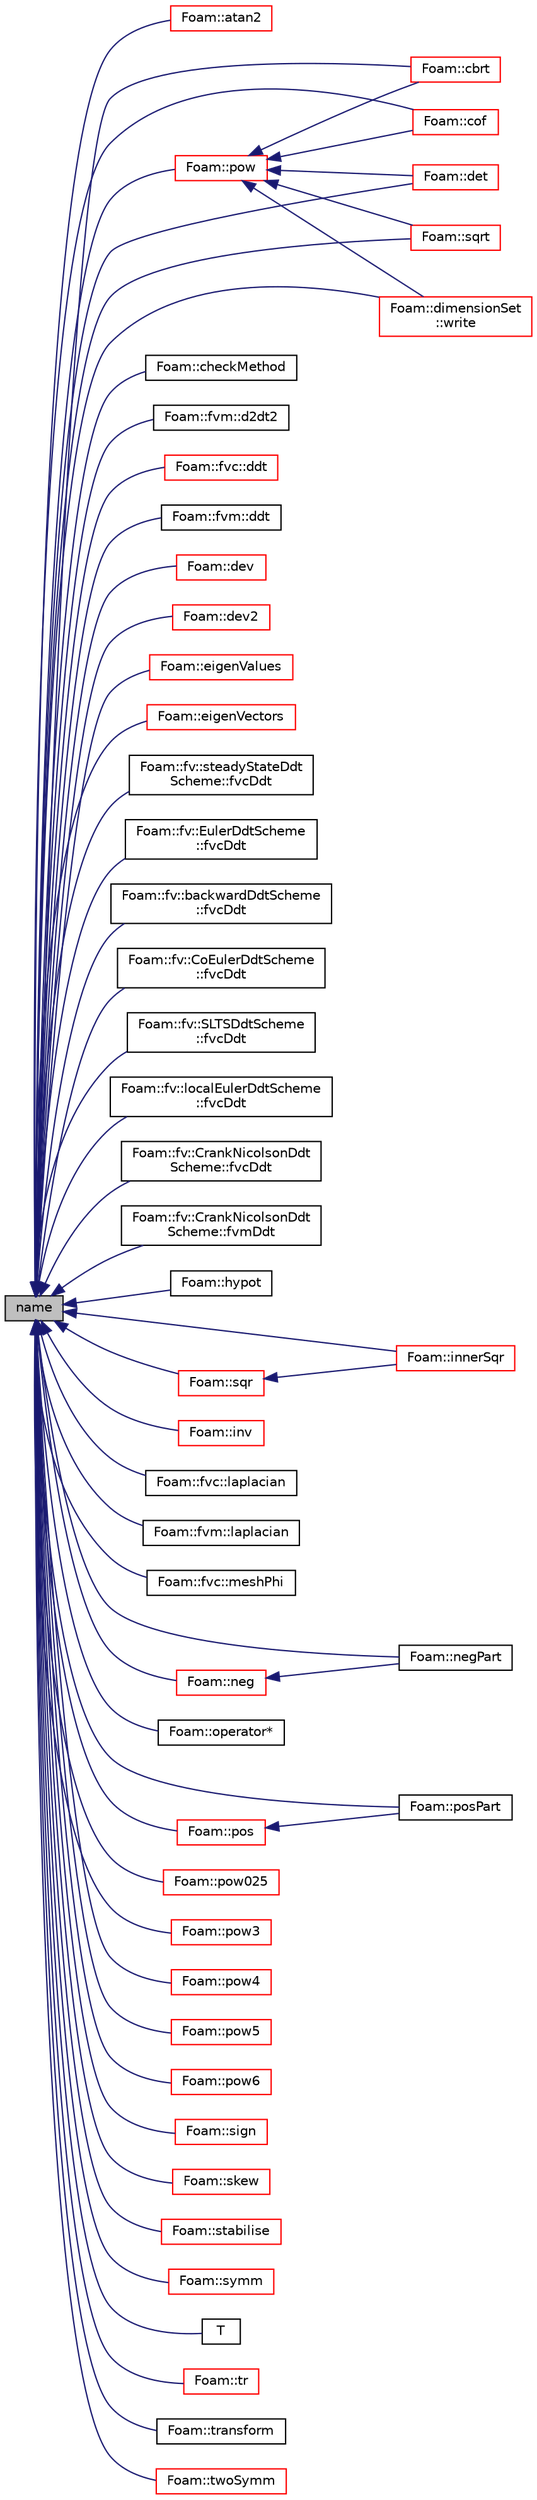 digraph "name"
{
  bgcolor="transparent";
  edge [fontname="Helvetica",fontsize="10",labelfontname="Helvetica",labelfontsize="10"];
  node [fontname="Helvetica",fontsize="10",shape=record];
  rankdir="LR";
  Node1 [label="name",height=0.2,width=0.4,color="black", fillcolor="grey75", style="filled", fontcolor="black"];
  Node1 -> Node2 [dir="back",color="midnightblue",fontsize="10",style="solid",fontname="Helvetica"];
  Node2 [label="Foam::atan2",height=0.2,width=0.4,color="red",URL="$a10675.html#a7c3244436f5bb68e49184c00b86ccc8d"];
  Node1 -> Node3 [dir="back",color="midnightblue",fontsize="10",style="solid",fontname="Helvetica"];
  Node3 [label="Foam::cbrt",height=0.2,width=0.4,color="red",URL="$a10675.html#aca0b7feea326c0e1e9e04078a319d019"];
  Node1 -> Node4 [dir="back",color="midnightblue",fontsize="10",style="solid",fontname="Helvetica"];
  Node4 [label="Foam::checkMethod",height=0.2,width=0.4,color="black",URL="$a10675.html#af7c5aac53b9e18ea8377a3c3a973114b"];
  Node1 -> Node5 [dir="back",color="midnightblue",fontsize="10",style="solid",fontname="Helvetica"];
  Node5 [label="Foam::cof",height=0.2,width=0.4,color="red",URL="$a10675.html#a7cbeb91aa82a4ddd0511ff78af5b55e7"];
  Node1 -> Node6 [dir="back",color="midnightblue",fontsize="10",style="solid",fontname="Helvetica"];
  Node6 [label="Foam::fvm::d2dt2",height=0.2,width=0.4,color="black",URL="$a10710.html#ae6fdb1b7c35c5616b5554e2f765711e9"];
  Node1 -> Node7 [dir="back",color="midnightblue",fontsize="10",style="solid",fontname="Helvetica"];
  Node7 [label="Foam::fvc::ddt",height=0.2,width=0.4,color="red",URL="$a10709.html#a5dc871206ab86042756c8ccfdc5797ad"];
  Node1 -> Node8 [dir="back",color="midnightblue",fontsize="10",style="solid",fontname="Helvetica"];
  Node8 [label="Foam::fvm::ddt",height=0.2,width=0.4,color="black",URL="$a10710.html#aae8e8de332f95bd85a8c50a17874e228"];
  Node1 -> Node9 [dir="back",color="midnightblue",fontsize="10",style="solid",fontname="Helvetica"];
  Node9 [label="Foam::det",height=0.2,width=0.4,color="red",URL="$a10675.html#a0661214f1c72feedb965c88d685f8036"];
  Node1 -> Node10 [dir="back",color="midnightblue",fontsize="10",style="solid",fontname="Helvetica"];
  Node10 [label="Foam::dev",height=0.2,width=0.4,color="red",URL="$a10675.html#a042ede1d98e91923a7cc5e14e9f86854"];
  Node1 -> Node11 [dir="back",color="midnightblue",fontsize="10",style="solid",fontname="Helvetica"];
  Node11 [label="Foam::dev2",height=0.2,width=0.4,color="red",URL="$a10675.html#a01b360e0d7ad7b43a8037fc09929e96f"];
  Node1 -> Node12 [dir="back",color="midnightblue",fontsize="10",style="solid",fontname="Helvetica"];
  Node12 [label="Foam::eigenValues",height=0.2,width=0.4,color="red",URL="$a10675.html#aa0c4e4f4bfc484852c8d9a8aa36525ef"];
  Node1 -> Node13 [dir="back",color="midnightblue",fontsize="10",style="solid",fontname="Helvetica"];
  Node13 [label="Foam::eigenVectors",height=0.2,width=0.4,color="red",URL="$a10675.html#a223791e67f3e31579abc7865cbdbc3d0"];
  Node1 -> Node14 [dir="back",color="midnightblue",fontsize="10",style="solid",fontname="Helvetica"];
  Node14 [label="Foam::fv::steadyStateDdt\lScheme::fvcDdt",height=0.2,width=0.4,color="black",URL="$a02432.html#a2b9a1541ce06c457e16e2cb676f67e46"];
  Node1 -> Node15 [dir="back",color="midnightblue",fontsize="10",style="solid",fontname="Helvetica"];
  Node15 [label="Foam::fv::EulerDdtScheme\l::fvcDdt",height=0.2,width=0.4,color="black",URL="$a00676.html#a2b9a1541ce06c457e16e2cb676f67e46"];
  Node1 -> Node16 [dir="back",color="midnightblue",fontsize="10",style="solid",fontname="Helvetica"];
  Node16 [label="Foam::fv::backwardDdtScheme\l::fvcDdt",height=0.2,width=0.4,color="black",URL="$a00094.html#a2b9a1541ce06c457e16e2cb676f67e46"];
  Node1 -> Node17 [dir="back",color="midnightblue",fontsize="10",style="solid",fontname="Helvetica"];
  Node17 [label="Foam::fv::CoEulerDdtScheme\l::fvcDdt",height=0.2,width=0.4,color="black",URL="$a00309.html#a2b9a1541ce06c457e16e2cb676f67e46"];
  Node1 -> Node18 [dir="back",color="midnightblue",fontsize="10",style="solid",fontname="Helvetica"];
  Node18 [label="Foam::fv::SLTSDdtScheme\l::fvcDdt",height=0.2,width=0.4,color="black",URL="$a02332.html#a2b9a1541ce06c457e16e2cb676f67e46"];
  Node1 -> Node19 [dir="back",color="midnightblue",fontsize="10",style="solid",fontname="Helvetica"];
  Node19 [label="Foam::fv::localEulerDdtScheme\l::fvcDdt",height=0.2,width=0.4,color="black",URL="$a01365.html#a2b9a1541ce06c457e16e2cb676f67e46"];
  Node1 -> Node20 [dir="back",color="midnightblue",fontsize="10",style="solid",fontname="Helvetica"];
  Node20 [label="Foam::fv::CrankNicolsonDdt\lScheme::fvcDdt",height=0.2,width=0.4,color="black",URL="$a00428.html#a2b9a1541ce06c457e16e2cb676f67e46"];
  Node1 -> Node21 [dir="back",color="midnightblue",fontsize="10",style="solid",fontname="Helvetica"];
  Node21 [label="Foam::fv::CrankNicolsonDdt\lScheme::fvmDdt",height=0.2,width=0.4,color="black",URL="$a00428.html#ae2ed609edd76eef5571923959486d0a0"];
  Node1 -> Node22 [dir="back",color="midnightblue",fontsize="10",style="solid",fontname="Helvetica"];
  Node22 [label="Foam::hypot",height=0.2,width=0.4,color="black",URL="$a10675.html#a90d61bdadaac564804287155d4926028"];
  Node1 -> Node23 [dir="back",color="midnightblue",fontsize="10",style="solid",fontname="Helvetica"];
  Node23 [label="Foam::innerSqr",height=0.2,width=0.4,color="red",URL="$a10675.html#accfbb1a04e404c9c2ac658c29fe1a7f6"];
  Node1 -> Node24 [dir="back",color="midnightblue",fontsize="10",style="solid",fontname="Helvetica"];
  Node24 [label="Foam::inv",height=0.2,width=0.4,color="red",URL="$a10675.html#ac51979edadae5b8ade119dd30b88e381"];
  Node1 -> Node25 [dir="back",color="midnightblue",fontsize="10",style="solid",fontname="Helvetica"];
  Node25 [label="Foam::fvc::laplacian",height=0.2,width=0.4,color="black",URL="$a10709.html#af9c25266076e6988823cc4c9051963e3"];
  Node1 -> Node26 [dir="back",color="midnightblue",fontsize="10",style="solid",fontname="Helvetica"];
  Node26 [label="Foam::fvm::laplacian",height=0.2,width=0.4,color="black",URL="$a10710.html#a6c3ad7f161e35cad58830c3486e3e5ee"];
  Node1 -> Node27 [dir="back",color="midnightblue",fontsize="10",style="solid",fontname="Helvetica"];
  Node27 [label="Foam::fvc::meshPhi",height=0.2,width=0.4,color="black",URL="$a10709.html#a5703326eb0453b466ef87fd7dfa52b2e"];
  Node1 -> Node28 [dir="back",color="midnightblue",fontsize="10",style="solid",fontname="Helvetica"];
  Node28 [label="Foam::neg",height=0.2,width=0.4,color="red",URL="$a10675.html#aad5b44612e484eb87fcea79a3d19ee04"];
  Node28 -> Node29 [dir="back",color="midnightblue",fontsize="10",style="solid",fontname="Helvetica"];
  Node29 [label="Foam::negPart",height=0.2,width=0.4,color="black",URL="$a10675.html#a7eb48153d967d618826a27dd19d4a0de"];
  Node1 -> Node29 [dir="back",color="midnightblue",fontsize="10",style="solid",fontname="Helvetica"];
  Node1 -> Node30 [dir="back",color="midnightblue",fontsize="10",style="solid",fontname="Helvetica"];
  Node30 [label="Foam::operator*",height=0.2,width=0.4,color="black",URL="$a10675.html#a44972f0750c2a4257eb2d13553862e1a",tooltip="Hodge Dual operator (tensor -> vector) "];
  Node1 -> Node31 [dir="back",color="midnightblue",fontsize="10",style="solid",fontname="Helvetica"];
  Node31 [label="Foam::pos",height=0.2,width=0.4,color="red",URL="$a10675.html#a09a190b59f3d01b258bca0fa964a6212"];
  Node31 -> Node32 [dir="back",color="midnightblue",fontsize="10",style="solid",fontname="Helvetica"];
  Node32 [label="Foam::posPart",height=0.2,width=0.4,color="black",URL="$a10675.html#aec8f030747cb95b213dcfbfc30a43abb"];
  Node1 -> Node32 [dir="back",color="midnightblue",fontsize="10",style="solid",fontname="Helvetica"];
  Node1 -> Node33 [dir="back",color="midnightblue",fontsize="10",style="solid",fontname="Helvetica"];
  Node33 [label="Foam::pow",height=0.2,width=0.4,color="red",URL="$a10675.html#a7500c8e9d27a442adc75e287de074c7c"];
  Node33 -> Node3 [dir="back",color="midnightblue",fontsize="10",style="solid",fontname="Helvetica"];
  Node33 -> Node5 [dir="back",color="midnightblue",fontsize="10",style="solid",fontname="Helvetica"];
  Node33 -> Node9 [dir="back",color="midnightblue",fontsize="10",style="solid",fontname="Helvetica"];
  Node33 -> Node34 [dir="back",color="midnightblue",fontsize="10",style="solid",fontname="Helvetica"];
  Node34 [label="Foam::sqrt",height=0.2,width=0.4,color="red",URL="$a10675.html#a8616bd62eebf2342a80222fecb1bda71"];
  Node33 -> Node35 [dir="back",color="midnightblue",fontsize="10",style="solid",fontname="Helvetica"];
  Node35 [label="Foam::dimensionSet\l::write",height=0.2,width=0.4,color="red",URL="$a00529.html#ab6ebe7cc711ec80d90631044ec3950bf",tooltip="Write using provided units. "];
  Node1 -> Node36 [dir="back",color="midnightblue",fontsize="10",style="solid",fontname="Helvetica"];
  Node36 [label="Foam::pow025",height=0.2,width=0.4,color="red",URL="$a10675.html#af8d7dc24dfce32ee37c1210e616966e1"];
  Node1 -> Node37 [dir="back",color="midnightblue",fontsize="10",style="solid",fontname="Helvetica"];
  Node37 [label="Foam::pow3",height=0.2,width=0.4,color="red",URL="$a10675.html#a2e8f5d970ee4fb466536c3c46bae91fe"];
  Node1 -> Node38 [dir="back",color="midnightblue",fontsize="10",style="solid",fontname="Helvetica"];
  Node38 [label="Foam::pow4",height=0.2,width=0.4,color="red",URL="$a10675.html#aa0ae321d4861170e35fbb938636a4f40"];
  Node1 -> Node39 [dir="back",color="midnightblue",fontsize="10",style="solid",fontname="Helvetica"];
  Node39 [label="Foam::pow5",height=0.2,width=0.4,color="red",URL="$a10675.html#a0b7dcaa096eb70c9f06d6301a7948bfb"];
  Node1 -> Node40 [dir="back",color="midnightblue",fontsize="10",style="solid",fontname="Helvetica"];
  Node40 [label="Foam::pow6",height=0.2,width=0.4,color="red",URL="$a10675.html#a04b4396e0871b6db3334ced48a96b80f"];
  Node1 -> Node41 [dir="back",color="midnightblue",fontsize="10",style="solid",fontname="Helvetica"];
  Node41 [label="Foam::sign",height=0.2,width=0.4,color="red",URL="$a10675.html#a221fd301d6c49c5bd4a6c0f5ccb893b2"];
  Node1 -> Node42 [dir="back",color="midnightblue",fontsize="10",style="solid",fontname="Helvetica"];
  Node42 [label="Foam::skew",height=0.2,width=0.4,color="red",URL="$a10675.html#aec5060dc82b7727c5935153aa048b2c1"];
  Node1 -> Node43 [dir="back",color="midnightblue",fontsize="10",style="solid",fontname="Helvetica"];
  Node43 [label="Foam::sqr",height=0.2,width=0.4,color="red",URL="$a10675.html#a277dc11c581d53826ab5090b08f3b17b"];
  Node43 -> Node23 [dir="back",color="midnightblue",fontsize="10",style="solid",fontname="Helvetica"];
  Node1 -> Node34 [dir="back",color="midnightblue",fontsize="10",style="solid",fontname="Helvetica"];
  Node1 -> Node44 [dir="back",color="midnightblue",fontsize="10",style="solid",fontname="Helvetica"];
  Node44 [label="Foam::stabilise",height=0.2,width=0.4,color="red",URL="$a10675.html#a1f3543a73e4e73c68a5d03e4dba703dd"];
  Node1 -> Node45 [dir="back",color="midnightblue",fontsize="10",style="solid",fontname="Helvetica"];
  Node45 [label="Foam::symm",height=0.2,width=0.4,color="red",URL="$a10675.html#a112755faabb5ff081d7a25a936a1d3c4"];
  Node1 -> Node46 [dir="back",color="midnightblue",fontsize="10",style="solid",fontname="Helvetica"];
  Node46 [label="T",height=0.2,width=0.4,color="black",URL="$a00526.html#a802b622792a2cfdcfb1253c3e414f3d3",tooltip="Return transpose. "];
  Node1 -> Node47 [dir="back",color="midnightblue",fontsize="10",style="solid",fontname="Helvetica"];
  Node47 [label="Foam::tr",height=0.2,width=0.4,color="red",URL="$a10675.html#a16888f82e1accdb4c88dc9573a1dd02e"];
  Node1 -> Node48 [dir="back",color="midnightblue",fontsize="10",style="solid",fontname="Helvetica"];
  Node48 [label="Foam::transform",height=0.2,width=0.4,color="black",URL="$a10675.html#ae01712dc659400dfbfccd883bd450213"];
  Node1 -> Node49 [dir="back",color="midnightblue",fontsize="10",style="solid",fontname="Helvetica"];
  Node49 [label="Foam::twoSymm",height=0.2,width=0.4,color="red",URL="$a10675.html#a446550beb700669a32e76d9b87d5e043"];
  Node1 -> Node35 [dir="back",color="midnightblue",fontsize="10",style="solid",fontname="Helvetica"];
}
